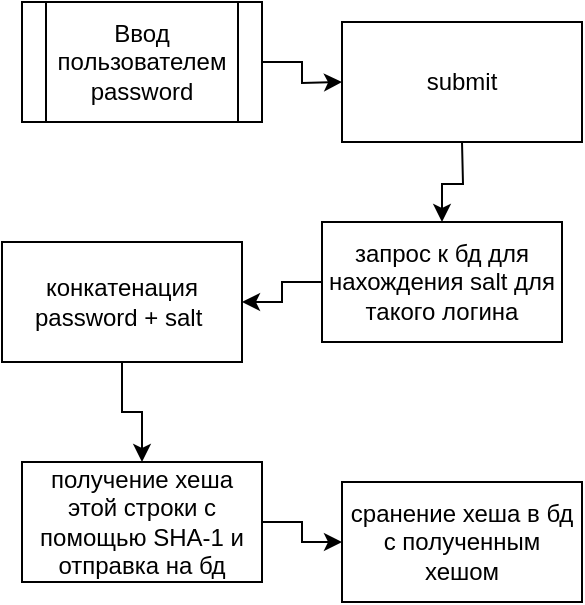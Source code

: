 <mxfile version="25.0.2">
  <diagram name="Page-1" id="FAzMW3WqmS5sdNdrU6Em">
    <mxGraphModel dx="1050" dy="621" grid="1" gridSize="10" guides="1" tooltips="1" connect="1" arrows="1" fold="1" page="1" pageScale="1" pageWidth="850" pageHeight="1100" math="0" shadow="0">
      <root>
        <mxCell id="0" />
        <mxCell id="1" parent="0" />
        <mxCell id="-GpDAr4fiVM3NmdpcUhU-4" value="" style="edgeStyle=orthogonalEdgeStyle;rounded=0;orthogonalLoop=1;jettySize=auto;html=1;" edge="1" parent="1" source="-GpDAr4fiVM3NmdpcUhU-1">
          <mxGeometry relative="1" as="geometry">
            <mxPoint x="520" y="190" as="targetPoint" />
          </mxGeometry>
        </mxCell>
        <mxCell id="-GpDAr4fiVM3NmdpcUhU-1" value="Ввод пользователем password" style="shape=process;whiteSpace=wrap;html=1;backgroundOutline=1;" vertex="1" parent="1">
          <mxGeometry x="360" y="150" width="120" height="60" as="geometry" />
        </mxCell>
        <mxCell id="-GpDAr4fiVM3NmdpcUhU-7" value="" style="edgeStyle=orthogonalEdgeStyle;rounded=0;orthogonalLoop=1;jettySize=auto;html=1;" edge="1" parent="1" source="-GpDAr4fiVM3NmdpcUhU-2" target="-GpDAr4fiVM3NmdpcUhU-6">
          <mxGeometry relative="1" as="geometry" />
        </mxCell>
        <mxCell id="-GpDAr4fiVM3NmdpcUhU-2" value="запрос к бд для нахождения salt для такого логина" style="rounded=0;whiteSpace=wrap;html=1;" vertex="1" parent="1">
          <mxGeometry x="510" y="260" width="120" height="60" as="geometry" />
        </mxCell>
        <mxCell id="-GpDAr4fiVM3NmdpcUhU-5" value="" style="edgeStyle=orthogonalEdgeStyle;rounded=0;orthogonalLoop=1;jettySize=auto;html=1;" edge="1" parent="1" target="-GpDAr4fiVM3NmdpcUhU-2">
          <mxGeometry relative="1" as="geometry">
            <mxPoint x="580" y="220" as="sourcePoint" />
          </mxGeometry>
        </mxCell>
        <mxCell id="-GpDAr4fiVM3NmdpcUhU-11" value="" style="edgeStyle=orthogonalEdgeStyle;rounded=0;orthogonalLoop=1;jettySize=auto;html=1;" edge="1" parent="1" source="-GpDAr4fiVM3NmdpcUhU-6" target="-GpDAr4fiVM3NmdpcUhU-8">
          <mxGeometry relative="1" as="geometry" />
        </mxCell>
        <mxCell id="-GpDAr4fiVM3NmdpcUhU-6" value="конкатенация password + salt&amp;nbsp;" style="rounded=0;whiteSpace=wrap;html=1;" vertex="1" parent="1">
          <mxGeometry x="350" y="270" width="120" height="60" as="geometry" />
        </mxCell>
        <mxCell id="-GpDAr4fiVM3NmdpcUhU-13" value="" style="edgeStyle=orthogonalEdgeStyle;rounded=0;orthogonalLoop=1;jettySize=auto;html=1;" edge="1" parent="1" source="-GpDAr4fiVM3NmdpcUhU-8" target="-GpDAr4fiVM3NmdpcUhU-12">
          <mxGeometry relative="1" as="geometry" />
        </mxCell>
        <mxCell id="-GpDAr4fiVM3NmdpcUhU-8" value="получение хеша этой строки с помощью SHA-1 и отправка на бд" style="rounded=0;whiteSpace=wrap;html=1;" vertex="1" parent="1">
          <mxGeometry x="360" y="380" width="120" height="60" as="geometry" />
        </mxCell>
        <mxCell id="-GpDAr4fiVM3NmdpcUhU-9" value="submit" style="rounded=0;whiteSpace=wrap;html=1;" vertex="1" parent="1">
          <mxGeometry x="520" y="160" width="120" height="60" as="geometry" />
        </mxCell>
        <mxCell id="-GpDAr4fiVM3NmdpcUhU-12" value="сранение хеша в бд с полученным хешом" style="rounded=0;whiteSpace=wrap;html=1;" vertex="1" parent="1">
          <mxGeometry x="520" y="390" width="120" height="60" as="geometry" />
        </mxCell>
      </root>
    </mxGraphModel>
  </diagram>
</mxfile>
